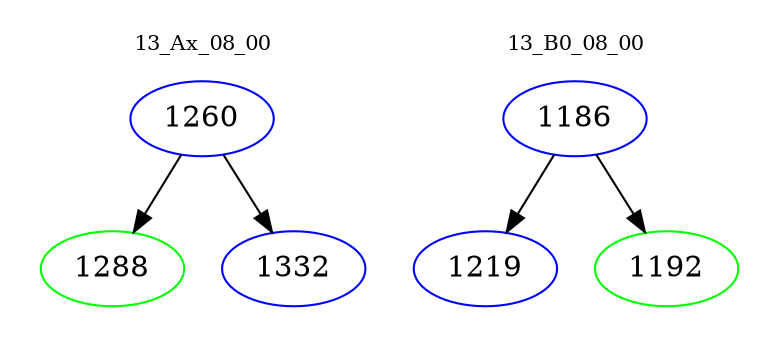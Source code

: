 digraph{
subgraph cluster_0 {
color = white
label = "13_Ax_08_00";
fontsize=10;
T0_1260 [label="1260", color="blue"]
T0_1260 -> T0_1288 [color="black"]
T0_1288 [label="1288", color="green"]
T0_1260 -> T0_1332 [color="black"]
T0_1332 [label="1332", color="blue"]
}
subgraph cluster_1 {
color = white
label = "13_B0_08_00";
fontsize=10;
T1_1186 [label="1186", color="blue"]
T1_1186 -> T1_1219 [color="black"]
T1_1219 [label="1219", color="blue"]
T1_1186 -> T1_1192 [color="black"]
T1_1192 [label="1192", color="green"]
}
}
